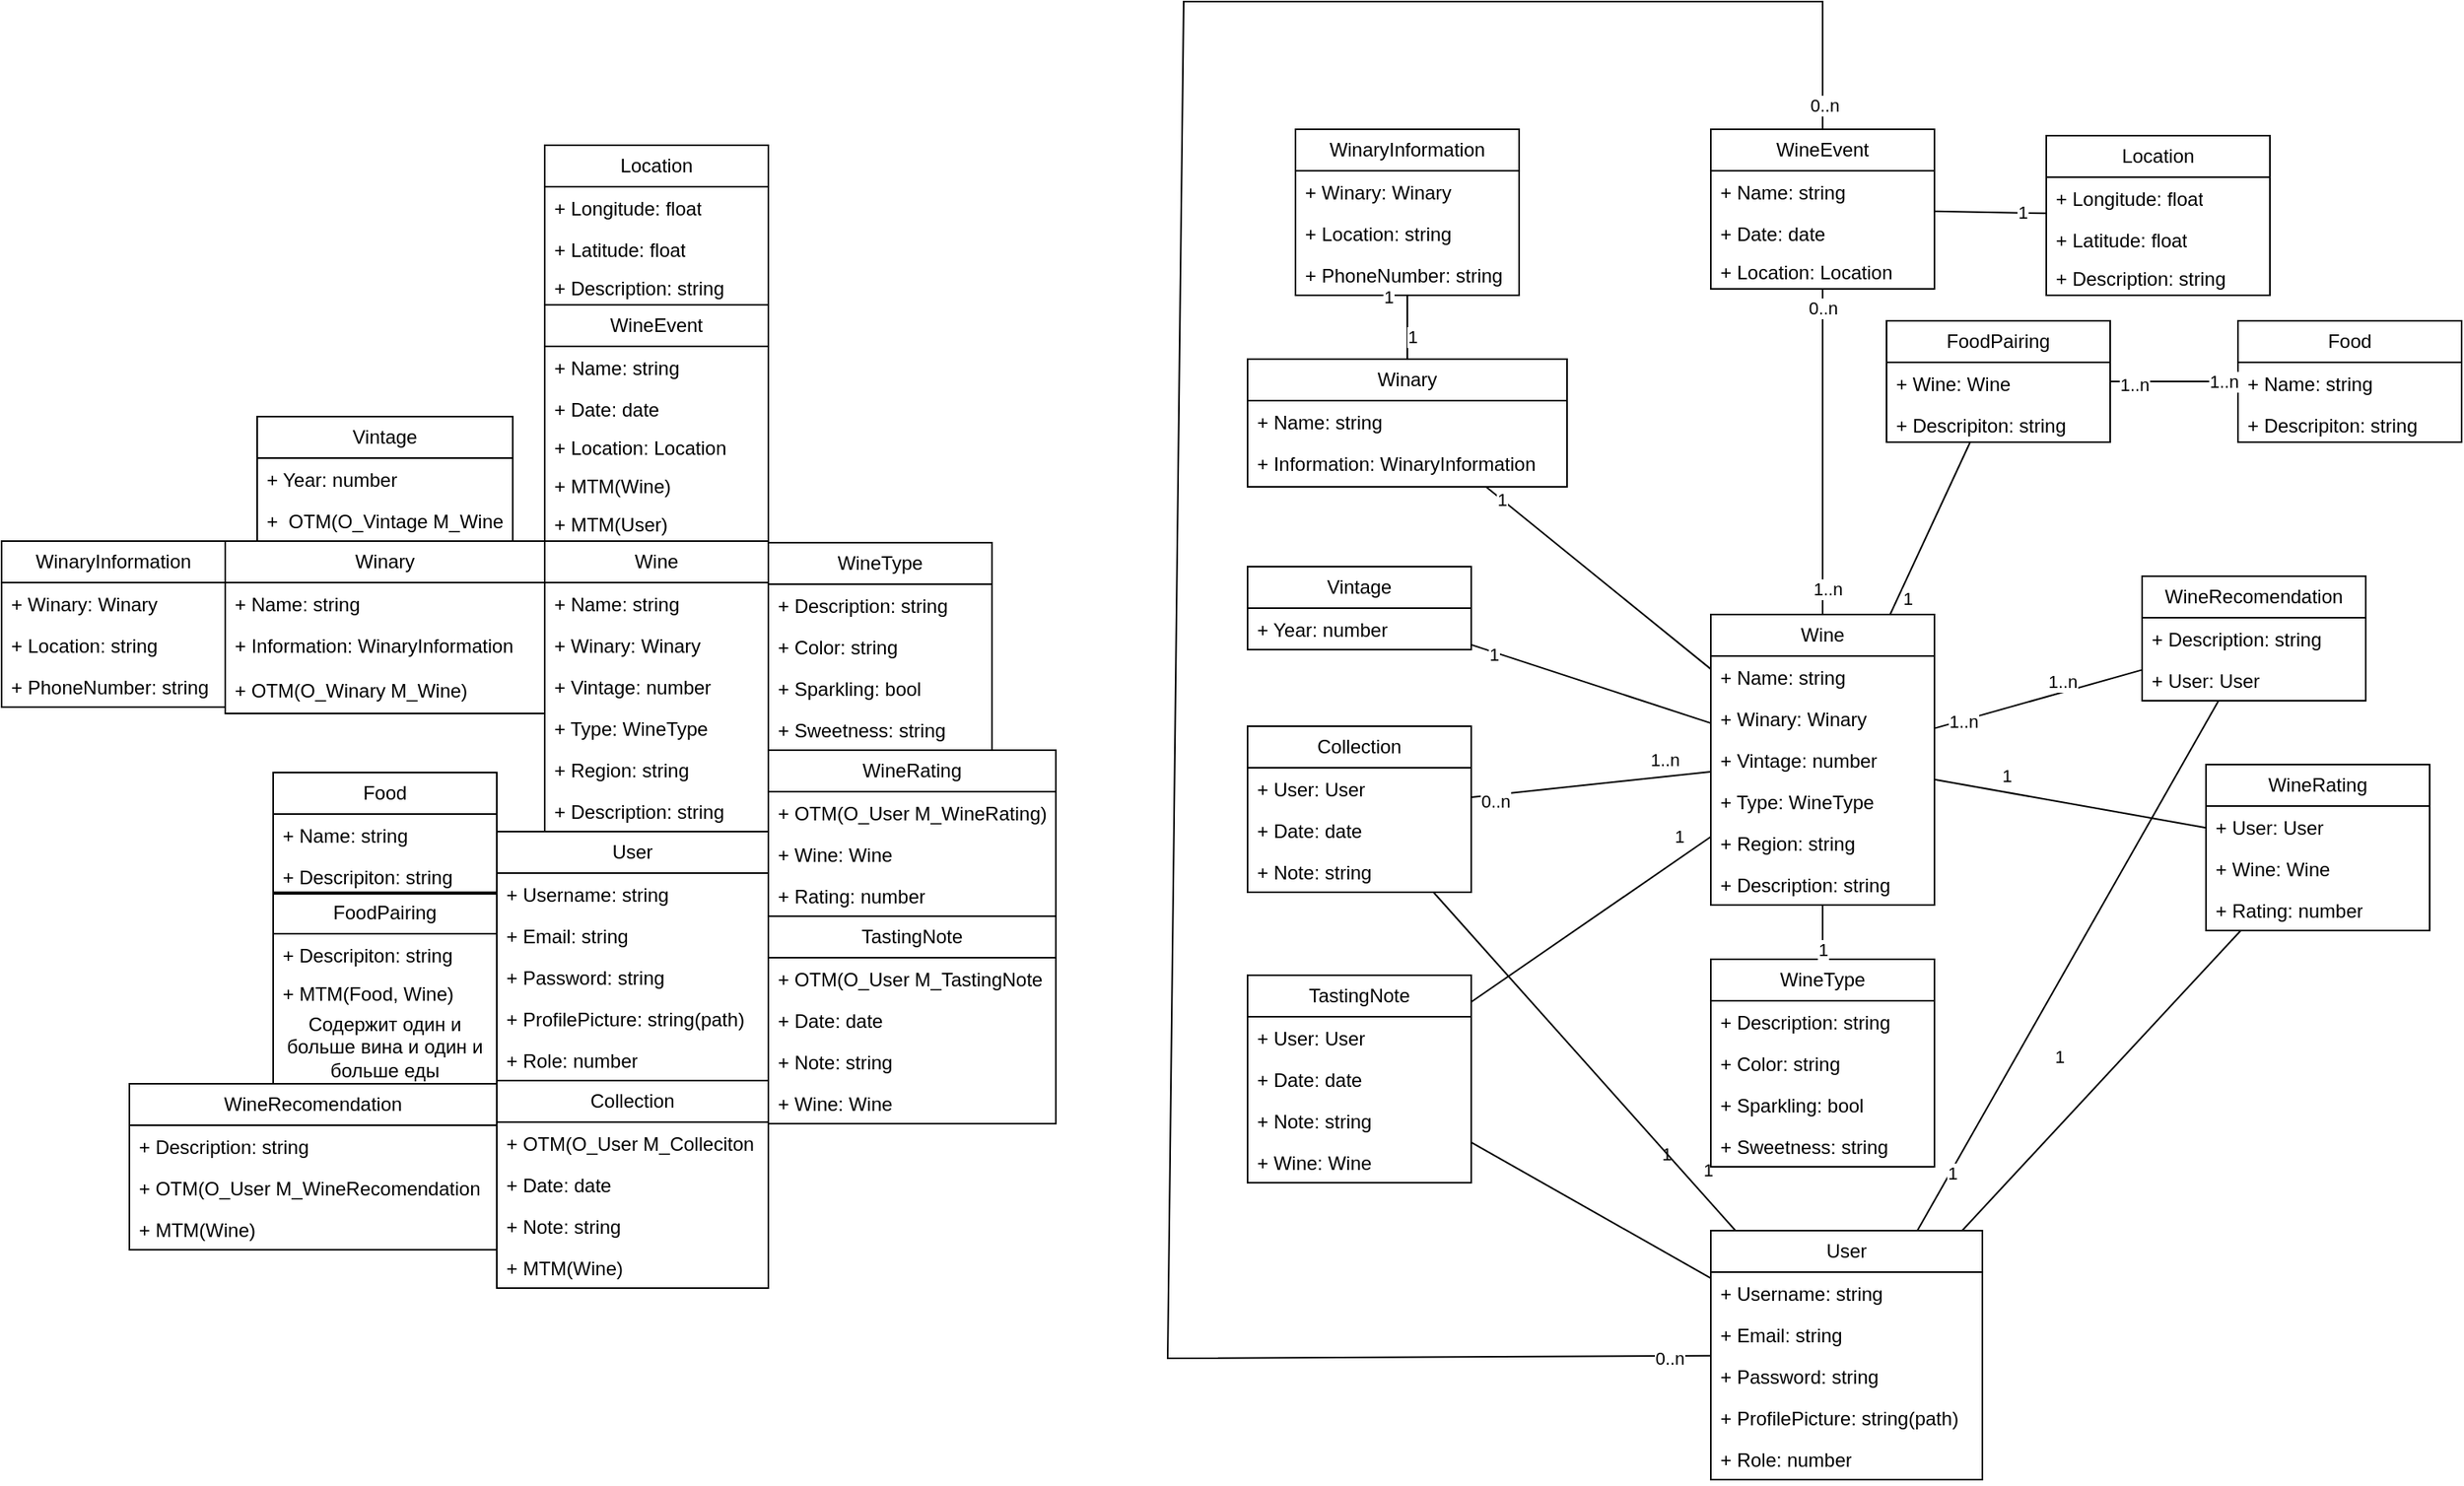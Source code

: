 <mxfile version="21.1.2" type="device">
  <diagram id="C5RBs43oDa-KdzZeNtuy" name="Page-1">
    <mxGraphModel dx="2181" dy="1768" grid="1" gridSize="10" guides="1" tooltips="1" connect="1" arrows="1" fold="1" page="1" pageScale="1" pageWidth="827" pageHeight="1169" math="0" shadow="0">
      <root>
        <mxCell id="WIyWlLk6GJQsqaUBKTNV-0" />
        <mxCell id="WIyWlLk6GJQsqaUBKTNV-1" parent="WIyWlLk6GJQsqaUBKTNV-0" />
        <mxCell id="B_q52mHvTueQofhT9EY5-7" value="Wine" style="swimlane;fontStyle=0;childLayout=stackLayout;horizontal=1;startSize=26;fillColor=none;horizontalStack=0;resizeParent=1;resizeParentMax=0;resizeLast=0;collapsible=1;marginBottom=0;whiteSpace=wrap;html=1;" parent="WIyWlLk6GJQsqaUBKTNV-1" vertex="1">
          <mxGeometry x="-440" y="258" width="140" height="182" as="geometry" />
        </mxCell>
        <mxCell id="B_q52mHvTueQofhT9EY5-8" value="+ Name: string" style="text;strokeColor=none;fillColor=none;align=left;verticalAlign=top;spacingLeft=4;spacingRight=4;overflow=hidden;rotatable=0;points=[[0,0.5],[1,0.5]];portConstraint=eastwest;whiteSpace=wrap;html=1;" parent="B_q52mHvTueQofhT9EY5-7" vertex="1">
          <mxGeometry y="26" width="140" height="26" as="geometry" />
        </mxCell>
        <mxCell id="B_q52mHvTueQofhT9EY5-9" value="+ Winary: Winary" style="text;strokeColor=none;fillColor=none;align=left;verticalAlign=top;spacingLeft=4;spacingRight=4;overflow=hidden;rotatable=0;points=[[0,0.5],[1,0.5]];portConstraint=eastwest;whiteSpace=wrap;html=1;" parent="B_q52mHvTueQofhT9EY5-7" vertex="1">
          <mxGeometry y="52" width="140" height="26" as="geometry" />
        </mxCell>
        <mxCell id="B_q52mHvTueQofhT9EY5-10" value="+ Vintage: number" style="text;strokeColor=none;fillColor=none;align=left;verticalAlign=top;spacingLeft=4;spacingRight=4;overflow=hidden;rotatable=0;points=[[0,0.5],[1,0.5]];portConstraint=eastwest;whiteSpace=wrap;html=1;" parent="B_q52mHvTueQofhT9EY5-7" vertex="1">
          <mxGeometry y="78" width="140" height="26" as="geometry" />
        </mxCell>
        <mxCell id="B_q52mHvTueQofhT9EY5-11" value="+ Type: WineType" style="text;strokeColor=none;fillColor=none;align=left;verticalAlign=top;spacingLeft=4;spacingRight=4;overflow=hidden;rotatable=0;points=[[0,0.5],[1,0.5]];portConstraint=eastwest;whiteSpace=wrap;html=1;" parent="B_q52mHvTueQofhT9EY5-7" vertex="1">
          <mxGeometry y="104" width="140" height="26" as="geometry" />
        </mxCell>
        <mxCell id="B_q52mHvTueQofhT9EY5-12" value="+ Region: string" style="text;strokeColor=none;fillColor=none;align=left;verticalAlign=top;spacingLeft=4;spacingRight=4;overflow=hidden;rotatable=0;points=[[0,0.5],[1,0.5]];portConstraint=eastwest;whiteSpace=wrap;html=1;" parent="B_q52mHvTueQofhT9EY5-7" vertex="1">
          <mxGeometry y="130" width="140" height="26" as="geometry" />
        </mxCell>
        <mxCell id="B_q52mHvTueQofhT9EY5-13" value="+ Description: string" style="text;strokeColor=none;fillColor=none;align=left;verticalAlign=top;spacingLeft=4;spacingRight=4;overflow=hidden;rotatable=0;points=[[0,0.5],[1,0.5]];portConstraint=eastwest;whiteSpace=wrap;html=1;" parent="B_q52mHvTueQofhT9EY5-7" vertex="1">
          <mxGeometry y="156" width="140" height="26" as="geometry" />
        </mxCell>
        <mxCell id="B_q52mHvTueQofhT9EY5-14" value="Winary" style="swimlane;fontStyle=0;childLayout=stackLayout;horizontal=1;startSize=26;fillColor=none;horizontalStack=0;resizeParent=1;resizeParentMax=0;resizeLast=0;collapsible=1;marginBottom=0;whiteSpace=wrap;html=1;" parent="WIyWlLk6GJQsqaUBKTNV-1" vertex="1">
          <mxGeometry x="-640" y="258" width="200" height="108" as="geometry" />
        </mxCell>
        <mxCell id="B_q52mHvTueQofhT9EY5-15" value="+ Name: string" style="text;strokeColor=none;fillColor=none;align=left;verticalAlign=top;spacingLeft=4;spacingRight=4;overflow=hidden;rotatable=0;points=[[0,0.5],[1,0.5]];portConstraint=eastwest;whiteSpace=wrap;html=1;" parent="B_q52mHvTueQofhT9EY5-14" vertex="1">
          <mxGeometry y="26" width="200" height="26" as="geometry" />
        </mxCell>
        <mxCell id="B_q52mHvTueQofhT9EY5-16" value="+ Information:&amp;nbsp;WinaryInformation" style="text;strokeColor=none;fillColor=none;align=left;verticalAlign=top;spacingLeft=4;spacingRight=4;overflow=hidden;rotatable=0;points=[[0,0.5],[1,0.5]];portConstraint=eastwest;whiteSpace=wrap;html=1;" parent="B_q52mHvTueQofhT9EY5-14" vertex="1">
          <mxGeometry y="52" width="200" height="28" as="geometry" />
        </mxCell>
        <mxCell id="B_q52mHvTueQofhT9EY5-89" value="+ OTM(O_Winary M_Wine)" style="text;strokeColor=none;fillColor=none;align=left;verticalAlign=top;spacingLeft=4;spacingRight=4;overflow=hidden;rotatable=0;points=[[0,0.5],[1,0.5]];portConstraint=eastwest;whiteSpace=wrap;html=1;" parent="B_q52mHvTueQofhT9EY5-14" vertex="1">
          <mxGeometry y="80" width="200" height="28" as="geometry" />
        </mxCell>
        <mxCell id="B_q52mHvTueQofhT9EY5-17" value="WinaryInformation" style="swimlane;fontStyle=0;childLayout=stackLayout;horizontal=1;startSize=26;fillColor=none;horizontalStack=0;resizeParent=1;resizeParentMax=0;resizeLast=0;collapsible=1;marginBottom=0;whiteSpace=wrap;html=1;" parent="WIyWlLk6GJQsqaUBKTNV-1" vertex="1">
          <mxGeometry x="-780" y="258" width="140" height="104" as="geometry" />
        </mxCell>
        <mxCell id="B_q52mHvTueQofhT9EY5-18" value="+ Winary: Winary" style="text;strokeColor=none;fillColor=none;align=left;verticalAlign=top;spacingLeft=4;spacingRight=4;overflow=hidden;rotatable=0;points=[[0,0.5],[1,0.5]];portConstraint=eastwest;whiteSpace=wrap;html=1;" parent="B_q52mHvTueQofhT9EY5-17" vertex="1">
          <mxGeometry y="26" width="140" height="26" as="geometry" />
        </mxCell>
        <mxCell id="B_q52mHvTueQofhT9EY5-19" value="+ Location: string" style="text;strokeColor=none;fillColor=none;align=left;verticalAlign=top;spacingLeft=4;spacingRight=4;overflow=hidden;rotatable=0;points=[[0,0.5],[1,0.5]];portConstraint=eastwest;whiteSpace=wrap;html=1;" parent="B_q52mHvTueQofhT9EY5-17" vertex="1">
          <mxGeometry y="52" width="140" height="26" as="geometry" />
        </mxCell>
        <mxCell id="B_q52mHvTueQofhT9EY5-20" value="+ PhoneNumber: string" style="text;strokeColor=none;fillColor=none;align=left;verticalAlign=top;spacingLeft=4;spacingRight=4;overflow=hidden;rotatable=0;points=[[0,0.5],[1,0.5]];portConstraint=eastwest;whiteSpace=wrap;html=1;" parent="B_q52mHvTueQofhT9EY5-17" vertex="1">
          <mxGeometry y="78" width="140" height="26" as="geometry" />
        </mxCell>
        <mxCell id="B_q52mHvTueQofhT9EY5-26" value="&lt;p style=&quot;border-color: var(--border-color); text-align: left;&quot; class=&quot;MsoNormal&quot;&gt;User&lt;/p&gt;" style="swimlane;fontStyle=0;childLayout=stackLayout;horizontal=1;startSize=26;fillColor=none;horizontalStack=0;resizeParent=1;resizeParentMax=0;resizeLast=0;collapsible=1;marginBottom=0;whiteSpace=wrap;html=1;" parent="WIyWlLk6GJQsqaUBKTNV-1" vertex="1">
          <mxGeometry x="-470" y="440" width="170" height="156" as="geometry" />
        </mxCell>
        <mxCell id="B_q52mHvTueQofhT9EY5-27" value="+ Username: string" style="text;strokeColor=none;fillColor=none;align=left;verticalAlign=top;spacingLeft=4;spacingRight=4;overflow=hidden;rotatable=0;points=[[0,0.5],[1,0.5]];portConstraint=eastwest;whiteSpace=wrap;html=1;" parent="B_q52mHvTueQofhT9EY5-26" vertex="1">
          <mxGeometry y="26" width="170" height="26" as="geometry" />
        </mxCell>
        <mxCell id="B_q52mHvTueQofhT9EY5-28" value="+ Email: string" style="text;strokeColor=none;fillColor=none;align=left;verticalAlign=top;spacingLeft=4;spacingRight=4;overflow=hidden;rotatable=0;points=[[0,0.5],[1,0.5]];portConstraint=eastwest;whiteSpace=wrap;html=1;" parent="B_q52mHvTueQofhT9EY5-26" vertex="1">
          <mxGeometry y="52" width="170" height="26" as="geometry" />
        </mxCell>
        <mxCell id="B_q52mHvTueQofhT9EY5-29" value="+ Password: string" style="text;strokeColor=none;fillColor=none;align=left;verticalAlign=top;spacingLeft=4;spacingRight=4;overflow=hidden;rotatable=0;points=[[0,0.5],[1,0.5]];portConstraint=eastwest;whiteSpace=wrap;html=1;" parent="B_q52mHvTueQofhT9EY5-26" vertex="1">
          <mxGeometry y="78" width="170" height="26" as="geometry" />
        </mxCell>
        <mxCell id="B_q52mHvTueQofhT9EY5-30" value="+ ProfilePicture: string(path)" style="text;strokeColor=none;fillColor=none;align=left;verticalAlign=top;spacingLeft=4;spacingRight=4;overflow=hidden;rotatable=0;points=[[0,0.5],[1,0.5]];portConstraint=eastwest;whiteSpace=wrap;html=1;" parent="B_q52mHvTueQofhT9EY5-26" vertex="1">
          <mxGeometry y="104" width="170" height="26" as="geometry" />
        </mxCell>
        <mxCell id="Gs4z_7ikThmlQ61vHjn9-1" value="+ Role: number" style="text;strokeColor=none;fillColor=none;align=left;verticalAlign=top;spacingLeft=4;spacingRight=4;overflow=hidden;rotatable=0;points=[[0,0.5],[1,0.5]];portConstraint=eastwest;whiteSpace=wrap;html=1;" vertex="1" parent="B_q52mHvTueQofhT9EY5-26">
          <mxGeometry y="130" width="170" height="26" as="geometry" />
        </mxCell>
        <mxCell id="B_q52mHvTueQofhT9EY5-31" value="WineRating" style="swimlane;fontStyle=0;childLayout=stackLayout;horizontal=1;startSize=26;fillColor=none;horizontalStack=0;resizeParent=1;resizeParentMax=0;resizeLast=0;collapsible=1;marginBottom=0;whiteSpace=wrap;html=1;" parent="WIyWlLk6GJQsqaUBKTNV-1" vertex="1">
          <mxGeometry x="-300" y="389" width="180" height="104" as="geometry" />
        </mxCell>
        <mxCell id="B_q52mHvTueQofhT9EY5-32" value="+ OTM(O_User M_WineRating)" style="text;strokeColor=none;fillColor=none;align=left;verticalAlign=top;spacingLeft=4;spacingRight=4;overflow=hidden;rotatable=0;points=[[0,0.5],[1,0.5]];portConstraint=eastwest;whiteSpace=wrap;html=1;" parent="B_q52mHvTueQofhT9EY5-31" vertex="1">
          <mxGeometry y="26" width="180" height="26" as="geometry" />
        </mxCell>
        <mxCell id="B_q52mHvTueQofhT9EY5-33" value="+ Wine: Wine" style="text;strokeColor=none;fillColor=none;align=left;verticalAlign=top;spacingLeft=4;spacingRight=4;overflow=hidden;rotatable=0;points=[[0,0.5],[1,0.5]];portConstraint=eastwest;whiteSpace=wrap;html=1;" parent="B_q52mHvTueQofhT9EY5-31" vertex="1">
          <mxGeometry y="52" width="180" height="26" as="geometry" />
        </mxCell>
        <mxCell id="B_q52mHvTueQofhT9EY5-34" value="+ Rating: number" style="text;strokeColor=none;fillColor=none;align=left;verticalAlign=top;spacingLeft=4;spacingRight=4;overflow=hidden;rotatable=0;points=[[0,0.5],[1,0.5]];portConstraint=eastwest;whiteSpace=wrap;html=1;" parent="B_q52mHvTueQofhT9EY5-31" vertex="1">
          <mxGeometry y="78" width="180" height="26" as="geometry" />
        </mxCell>
        <mxCell id="B_q52mHvTueQofhT9EY5-35" value="TastingNote" style="swimlane;fontStyle=0;childLayout=stackLayout;horizontal=1;startSize=26;fillColor=none;horizontalStack=0;resizeParent=1;resizeParentMax=0;resizeLast=0;collapsible=1;marginBottom=0;whiteSpace=wrap;html=1;" parent="WIyWlLk6GJQsqaUBKTNV-1" vertex="1">
          <mxGeometry x="-300" y="493" width="180" height="130" as="geometry" />
        </mxCell>
        <mxCell id="B_q52mHvTueQofhT9EY5-36" value="+ OTM(O_User M_TastingNote" style="text;strokeColor=none;fillColor=none;align=left;verticalAlign=top;spacingLeft=4;spacingRight=4;overflow=hidden;rotatable=0;points=[[0,0.5],[1,0.5]];portConstraint=eastwest;whiteSpace=wrap;html=1;" parent="B_q52mHvTueQofhT9EY5-35" vertex="1">
          <mxGeometry y="26" width="180" height="26" as="geometry" />
        </mxCell>
        <mxCell id="B_q52mHvTueQofhT9EY5-37" value="+ Date: date" style="text;strokeColor=none;fillColor=none;align=left;verticalAlign=top;spacingLeft=4;spacingRight=4;overflow=hidden;rotatable=0;points=[[0,0.5],[1,0.5]];portConstraint=eastwest;whiteSpace=wrap;html=1;" parent="B_q52mHvTueQofhT9EY5-35" vertex="1">
          <mxGeometry y="52" width="180" height="26" as="geometry" />
        </mxCell>
        <mxCell id="B_q52mHvTueQofhT9EY5-38" value="+ Note: string" style="text;strokeColor=none;fillColor=none;align=left;verticalAlign=top;spacingLeft=4;spacingRight=4;overflow=hidden;rotatable=0;points=[[0,0.5],[1,0.5]];portConstraint=eastwest;whiteSpace=wrap;html=1;" parent="B_q52mHvTueQofhT9EY5-35" vertex="1">
          <mxGeometry y="78" width="180" height="26" as="geometry" />
        </mxCell>
        <mxCell id="B_q52mHvTueQofhT9EY5-39" value="+ Wine: Wine" style="text;strokeColor=none;fillColor=none;align=left;verticalAlign=top;spacingLeft=4;spacingRight=4;overflow=hidden;rotatable=0;points=[[0,0.5],[1,0.5]];portConstraint=eastwest;whiteSpace=wrap;html=1;" parent="B_q52mHvTueQofhT9EY5-35" vertex="1">
          <mxGeometry y="104" width="180" height="26" as="geometry" />
        </mxCell>
        <mxCell id="B_q52mHvTueQofhT9EY5-48" value="Collection" style="swimlane;fontStyle=0;childLayout=stackLayout;horizontal=1;startSize=26;fillColor=none;horizontalStack=0;resizeParent=1;resizeParentMax=0;resizeLast=0;collapsible=1;marginBottom=0;whiteSpace=wrap;html=1;" parent="WIyWlLk6GJQsqaUBKTNV-1" vertex="1">
          <mxGeometry x="-470" y="596" width="170" height="130" as="geometry" />
        </mxCell>
        <mxCell id="B_q52mHvTueQofhT9EY5-49" value="+ OTM(O_User M_Colleciton" style="text;strokeColor=none;fillColor=none;align=left;verticalAlign=top;spacingLeft=4;spacingRight=4;overflow=hidden;rotatable=0;points=[[0,0.5],[1,0.5]];portConstraint=eastwest;whiteSpace=wrap;html=1;" parent="B_q52mHvTueQofhT9EY5-48" vertex="1">
          <mxGeometry y="26" width="170" height="26" as="geometry" />
        </mxCell>
        <mxCell id="B_q52mHvTueQofhT9EY5-50" value="+ Date: date" style="text;strokeColor=none;fillColor=none;align=left;verticalAlign=top;spacingLeft=4;spacingRight=4;overflow=hidden;rotatable=0;points=[[0,0.5],[1,0.5]];portConstraint=eastwest;whiteSpace=wrap;html=1;" parent="B_q52mHvTueQofhT9EY5-48" vertex="1">
          <mxGeometry y="52" width="170" height="26" as="geometry" />
        </mxCell>
        <mxCell id="B_q52mHvTueQofhT9EY5-51" value="+ Note: string" style="text;strokeColor=none;fillColor=none;align=left;verticalAlign=top;spacingLeft=4;spacingRight=4;overflow=hidden;rotatable=0;points=[[0,0.5],[1,0.5]];portConstraint=eastwest;whiteSpace=wrap;html=1;" parent="B_q52mHvTueQofhT9EY5-48" vertex="1">
          <mxGeometry y="78" width="170" height="26" as="geometry" />
        </mxCell>
        <mxCell id="B_q52mHvTueQofhT9EY5-52" value="+ MTM(Wine)" style="text;strokeColor=none;fillColor=none;align=left;verticalAlign=top;spacingLeft=4;spacingRight=4;overflow=hidden;rotatable=0;points=[[0,0.5],[1,0.5]];portConstraint=eastwest;whiteSpace=wrap;html=1;" parent="B_q52mHvTueQofhT9EY5-48" vertex="1">
          <mxGeometry y="104" width="170" height="26" as="geometry" />
        </mxCell>
        <mxCell id="B_q52mHvTueQofhT9EY5-58" value="Vintage" style="swimlane;fontStyle=0;childLayout=stackLayout;horizontal=1;startSize=26;fillColor=none;horizontalStack=0;resizeParent=1;resizeParentMax=0;resizeLast=0;collapsible=1;marginBottom=0;whiteSpace=wrap;html=1;" parent="WIyWlLk6GJQsqaUBKTNV-1" vertex="1">
          <mxGeometry x="-620" y="180" width="160" height="78" as="geometry" />
        </mxCell>
        <mxCell id="B_q52mHvTueQofhT9EY5-59" value="+ Year: number" style="text;strokeColor=none;fillColor=none;align=left;verticalAlign=top;spacingLeft=4;spacingRight=4;overflow=hidden;rotatable=0;points=[[0,0.5],[1,0.5]];portConstraint=eastwest;whiteSpace=wrap;html=1;" parent="B_q52mHvTueQofhT9EY5-58" vertex="1">
          <mxGeometry y="26" width="160" height="26" as="geometry" />
        </mxCell>
        <mxCell id="B_q52mHvTueQofhT9EY5-96" value="+&amp;nbsp; OTM(O_Vintage M_Wine" style="text;strokeColor=none;fillColor=none;align=left;verticalAlign=top;spacingLeft=4;spacingRight=4;overflow=hidden;rotatable=0;points=[[0,0.5],[1,0.5]];portConstraint=eastwest;whiteSpace=wrap;html=1;" parent="B_q52mHvTueQofhT9EY5-58" vertex="1">
          <mxGeometry y="52" width="160" height="26" as="geometry" />
        </mxCell>
        <mxCell id="B_q52mHvTueQofhT9EY5-62" value="FoodPairing" style="swimlane;fontStyle=0;childLayout=stackLayout;horizontal=1;startSize=26;fillColor=none;horizontalStack=0;resizeParent=1;resizeParentMax=0;resizeLast=0;collapsible=1;marginBottom=0;whiteSpace=wrap;html=1;" parent="WIyWlLk6GJQsqaUBKTNV-1" vertex="1">
          <mxGeometry x="-610" y="478" width="140" height="120" as="geometry" />
        </mxCell>
        <mxCell id="B_q52mHvTueQofhT9EY5-64" value="+ Descripiton: string" style="text;strokeColor=none;fillColor=none;align=left;verticalAlign=top;spacingLeft=4;spacingRight=4;overflow=hidden;rotatable=0;points=[[0,0.5],[1,0.5]];portConstraint=eastwest;whiteSpace=wrap;html=1;" parent="B_q52mHvTueQofhT9EY5-62" vertex="1">
          <mxGeometry y="26" width="140" height="24" as="geometry" />
        </mxCell>
        <mxCell id="B_q52mHvTueQofhT9EY5-93" value="+ MTM(Food, Wine)" style="text;strokeColor=none;fillColor=none;align=left;verticalAlign=top;spacingLeft=4;spacingRight=4;overflow=hidden;rotatable=0;points=[[0,0.5],[1,0.5]];portConstraint=eastwest;whiteSpace=wrap;html=1;" parent="B_q52mHvTueQofhT9EY5-62" vertex="1">
          <mxGeometry y="50" width="140" height="24" as="geometry" />
        </mxCell>
        <mxCell id="B_q52mHvTueQofhT9EY5-95" value="Содержит один и больше вина и один и больше еды" style="text;html=1;strokeColor=none;fillColor=none;align=center;verticalAlign=middle;whiteSpace=wrap;rounded=0;" parent="B_q52mHvTueQofhT9EY5-62" vertex="1">
          <mxGeometry y="74" width="140" height="46" as="geometry" />
        </mxCell>
        <mxCell id="B_q52mHvTueQofhT9EY5-65" value="Food" style="swimlane;fontStyle=0;childLayout=stackLayout;horizontal=1;startSize=26;fillColor=none;horizontalStack=0;resizeParent=1;resizeParentMax=0;resizeLast=0;collapsible=1;marginBottom=0;whiteSpace=wrap;html=1;" parent="WIyWlLk6GJQsqaUBKTNV-1" vertex="1">
          <mxGeometry x="-610" y="403" width="140" height="76" as="geometry" />
        </mxCell>
        <mxCell id="B_q52mHvTueQofhT9EY5-66" value="+ Name: string" style="text;strokeColor=none;fillColor=none;align=left;verticalAlign=top;spacingLeft=4;spacingRight=4;overflow=hidden;rotatable=0;points=[[0,0.5],[1,0.5]];portConstraint=eastwest;whiteSpace=wrap;html=1;" parent="B_q52mHvTueQofhT9EY5-65" vertex="1">
          <mxGeometry y="26" width="140" height="26" as="geometry" />
        </mxCell>
        <mxCell id="B_q52mHvTueQofhT9EY5-67" value="+ Descripiton: string" style="text;strokeColor=none;fillColor=none;align=left;verticalAlign=top;spacingLeft=4;spacingRight=4;overflow=hidden;rotatable=0;points=[[0,0.5],[1,0.5]];portConstraint=eastwest;whiteSpace=wrap;html=1;" parent="B_q52mHvTueQofhT9EY5-65" vertex="1">
          <mxGeometry y="52" width="140" height="24" as="geometry" />
        </mxCell>
        <mxCell id="B_q52mHvTueQofhT9EY5-70" value="WineEvent" style="swimlane;fontStyle=0;childLayout=stackLayout;horizontal=1;startSize=26;fillColor=none;horizontalStack=0;resizeParent=1;resizeParentMax=0;resizeLast=0;collapsible=1;marginBottom=0;whiteSpace=wrap;html=1;" parent="WIyWlLk6GJQsqaUBKTNV-1" vertex="1">
          <mxGeometry x="-440" y="110" width="140" height="148" as="geometry" />
        </mxCell>
        <mxCell id="B_q52mHvTueQofhT9EY5-71" value="+ Name: string" style="text;strokeColor=none;fillColor=none;align=left;verticalAlign=top;spacingLeft=4;spacingRight=4;overflow=hidden;rotatable=0;points=[[0,0.5],[1,0.5]];portConstraint=eastwest;whiteSpace=wrap;html=1;" parent="B_q52mHvTueQofhT9EY5-70" vertex="1">
          <mxGeometry y="26" width="140" height="26" as="geometry" />
        </mxCell>
        <mxCell id="B_q52mHvTueQofhT9EY5-72" value="+ Date: date" style="text;strokeColor=none;fillColor=none;align=left;verticalAlign=top;spacingLeft=4;spacingRight=4;overflow=hidden;rotatable=0;points=[[0,0.5],[1,0.5]];portConstraint=eastwest;whiteSpace=wrap;html=1;" parent="B_q52mHvTueQofhT9EY5-70" vertex="1">
          <mxGeometry y="52" width="140" height="24" as="geometry" />
        </mxCell>
        <mxCell id="B_q52mHvTueQofhT9EY5-73" value="+ Location: Location" style="text;strokeColor=none;fillColor=none;align=left;verticalAlign=top;spacingLeft=4;spacingRight=4;overflow=hidden;rotatable=0;points=[[0,0.5],[1,0.5]];portConstraint=eastwest;whiteSpace=wrap;html=1;" parent="B_q52mHvTueQofhT9EY5-70" vertex="1">
          <mxGeometry y="76" width="140" height="24" as="geometry" />
        </mxCell>
        <mxCell id="B_q52mHvTueQofhT9EY5-90" value="+ MTM(Wine)" style="text;strokeColor=none;fillColor=none;align=left;verticalAlign=top;spacingLeft=4;spacingRight=4;overflow=hidden;rotatable=0;points=[[0,0.5],[1,0.5]];portConstraint=eastwest;whiteSpace=wrap;html=1;" parent="B_q52mHvTueQofhT9EY5-70" vertex="1">
          <mxGeometry y="100" width="140" height="24" as="geometry" />
        </mxCell>
        <mxCell id="B_q52mHvTueQofhT9EY5-91" value="+ MTM(User)" style="text;strokeColor=none;fillColor=none;align=left;verticalAlign=top;spacingLeft=4;spacingRight=4;overflow=hidden;rotatable=0;points=[[0,0.5],[1,0.5]];portConstraint=eastwest;whiteSpace=wrap;html=1;" parent="B_q52mHvTueQofhT9EY5-70" vertex="1">
          <mxGeometry y="124" width="140" height="24" as="geometry" />
        </mxCell>
        <mxCell id="B_q52mHvTueQofhT9EY5-74" value="Location" style="swimlane;fontStyle=0;childLayout=stackLayout;horizontal=1;startSize=26;fillColor=none;horizontalStack=0;resizeParent=1;resizeParentMax=0;resizeLast=0;collapsible=1;marginBottom=0;whiteSpace=wrap;html=1;" parent="WIyWlLk6GJQsqaUBKTNV-1" vertex="1">
          <mxGeometry x="-440" y="10" width="140" height="100" as="geometry" />
        </mxCell>
        <mxCell id="B_q52mHvTueQofhT9EY5-75" value="+ Longitude: float" style="text;strokeColor=none;fillColor=none;align=left;verticalAlign=top;spacingLeft=4;spacingRight=4;overflow=hidden;rotatable=0;points=[[0,0.5],[1,0.5]];portConstraint=eastwest;whiteSpace=wrap;html=1;" parent="B_q52mHvTueQofhT9EY5-74" vertex="1">
          <mxGeometry y="26" width="140" height="26" as="geometry" />
        </mxCell>
        <mxCell id="B_q52mHvTueQofhT9EY5-76" value="+ Latitude: float" style="text;strokeColor=none;fillColor=none;align=left;verticalAlign=top;spacingLeft=4;spacingRight=4;overflow=hidden;rotatable=0;points=[[0,0.5],[1,0.5]];portConstraint=eastwest;whiteSpace=wrap;html=1;" parent="B_q52mHvTueQofhT9EY5-74" vertex="1">
          <mxGeometry y="52" width="140" height="24" as="geometry" />
        </mxCell>
        <mxCell id="B_q52mHvTueQofhT9EY5-77" value="+ Description: string" style="text;strokeColor=none;fillColor=none;align=left;verticalAlign=top;spacingLeft=4;spacingRight=4;overflow=hidden;rotatable=0;points=[[0,0.5],[1,0.5]];portConstraint=eastwest;whiteSpace=wrap;html=1;" parent="B_q52mHvTueQofhT9EY5-74" vertex="1">
          <mxGeometry y="76" width="140" height="24" as="geometry" />
        </mxCell>
        <mxCell id="B_q52mHvTueQofhT9EY5-81" value="WineRecomendation" style="swimlane;fontStyle=0;childLayout=stackLayout;horizontal=1;startSize=26;fillColor=none;horizontalStack=0;resizeParent=1;resizeParentMax=0;resizeLast=0;collapsible=1;marginBottom=0;whiteSpace=wrap;html=1;" parent="WIyWlLk6GJQsqaUBKTNV-1" vertex="1">
          <mxGeometry x="-700" y="598" width="230" height="104" as="geometry" />
        </mxCell>
        <mxCell id="B_q52mHvTueQofhT9EY5-82" value="+ Description: string" style="text;strokeColor=none;fillColor=none;align=left;verticalAlign=top;spacingLeft=4;spacingRight=4;overflow=hidden;rotatable=0;points=[[0,0.5],[1,0.5]];portConstraint=eastwest;whiteSpace=wrap;html=1;" parent="B_q52mHvTueQofhT9EY5-81" vertex="1">
          <mxGeometry y="26" width="230" height="26" as="geometry" />
        </mxCell>
        <mxCell id="B_q52mHvTueQofhT9EY5-97" value="+ OTM(O_User M_WineRecomendation" style="text;strokeColor=none;fillColor=none;align=left;verticalAlign=top;spacingLeft=4;spacingRight=4;overflow=hidden;rotatable=0;points=[[0,0.5],[1,0.5]];portConstraint=eastwest;whiteSpace=wrap;html=1;" parent="B_q52mHvTueQofhT9EY5-81" vertex="1">
          <mxGeometry y="52" width="230" height="26" as="geometry" />
        </mxCell>
        <mxCell id="B_q52mHvTueQofhT9EY5-98" value="+ MTM(Wine)" style="text;strokeColor=none;fillColor=none;align=left;verticalAlign=top;spacingLeft=4;spacingRight=4;overflow=hidden;rotatable=0;points=[[0,0.5],[1,0.5]];portConstraint=eastwest;whiteSpace=wrap;html=1;" parent="B_q52mHvTueQofhT9EY5-81" vertex="1">
          <mxGeometry y="78" width="230" height="26" as="geometry" />
        </mxCell>
        <mxCell id="B_q52mHvTueQofhT9EY5-99" value="Wine" style="swimlane;fontStyle=0;childLayout=stackLayout;horizontal=1;startSize=26;fillColor=none;horizontalStack=0;resizeParent=1;resizeParentMax=0;resizeLast=0;collapsible=1;marginBottom=0;whiteSpace=wrap;html=1;" parent="WIyWlLk6GJQsqaUBKTNV-1" vertex="1">
          <mxGeometry x="290" y="304" width="140" height="182" as="geometry" />
        </mxCell>
        <mxCell id="B_q52mHvTueQofhT9EY5-100" value="+ Name: string" style="text;strokeColor=none;fillColor=none;align=left;verticalAlign=top;spacingLeft=4;spacingRight=4;overflow=hidden;rotatable=0;points=[[0,0.5],[1,0.5]];portConstraint=eastwest;whiteSpace=wrap;html=1;" parent="B_q52mHvTueQofhT9EY5-99" vertex="1">
          <mxGeometry y="26" width="140" height="26" as="geometry" />
        </mxCell>
        <mxCell id="B_q52mHvTueQofhT9EY5-101" value="+ Winary: Winary" style="text;strokeColor=none;fillColor=none;align=left;verticalAlign=top;spacingLeft=4;spacingRight=4;overflow=hidden;rotatable=0;points=[[0,0.5],[1,0.5]];portConstraint=eastwest;whiteSpace=wrap;html=1;" parent="B_q52mHvTueQofhT9EY5-99" vertex="1">
          <mxGeometry y="52" width="140" height="26" as="geometry" />
        </mxCell>
        <mxCell id="B_q52mHvTueQofhT9EY5-102" value="+ Vintage: number" style="text;strokeColor=none;fillColor=none;align=left;verticalAlign=top;spacingLeft=4;spacingRight=4;overflow=hidden;rotatable=0;points=[[0,0.5],[1,0.5]];portConstraint=eastwest;whiteSpace=wrap;html=1;" parent="B_q52mHvTueQofhT9EY5-99" vertex="1">
          <mxGeometry y="78" width="140" height="26" as="geometry" />
        </mxCell>
        <mxCell id="B_q52mHvTueQofhT9EY5-103" value="+ Type: WineType" style="text;strokeColor=none;fillColor=none;align=left;verticalAlign=top;spacingLeft=4;spacingRight=4;overflow=hidden;rotatable=0;points=[[0,0.5],[1,0.5]];portConstraint=eastwest;whiteSpace=wrap;html=1;" parent="B_q52mHvTueQofhT9EY5-99" vertex="1">
          <mxGeometry y="104" width="140" height="26" as="geometry" />
        </mxCell>
        <mxCell id="B_q52mHvTueQofhT9EY5-104" value="+ Region: string" style="text;strokeColor=none;fillColor=none;align=left;verticalAlign=top;spacingLeft=4;spacingRight=4;overflow=hidden;rotatable=0;points=[[0,0.5],[1,0.5]];portConstraint=eastwest;whiteSpace=wrap;html=1;" parent="B_q52mHvTueQofhT9EY5-99" vertex="1">
          <mxGeometry y="130" width="140" height="26" as="geometry" />
        </mxCell>
        <mxCell id="B_q52mHvTueQofhT9EY5-105" value="+ Description: string" style="text;strokeColor=none;fillColor=none;align=left;verticalAlign=top;spacingLeft=4;spacingRight=4;overflow=hidden;rotatable=0;points=[[0,0.5],[1,0.5]];portConstraint=eastwest;whiteSpace=wrap;html=1;" parent="B_q52mHvTueQofhT9EY5-99" vertex="1">
          <mxGeometry y="156" width="140" height="26" as="geometry" />
        </mxCell>
        <mxCell id="B_q52mHvTueQofhT9EY5-106" value="Winary" style="swimlane;fontStyle=0;childLayout=stackLayout;horizontal=1;startSize=26;fillColor=none;horizontalStack=0;resizeParent=1;resizeParentMax=0;resizeLast=0;collapsible=1;marginBottom=0;whiteSpace=wrap;html=1;" parent="WIyWlLk6GJQsqaUBKTNV-1" vertex="1">
          <mxGeometry y="144" width="200" height="80" as="geometry" />
        </mxCell>
        <mxCell id="B_q52mHvTueQofhT9EY5-107" value="+ Name: string" style="text;strokeColor=none;fillColor=none;align=left;verticalAlign=top;spacingLeft=4;spacingRight=4;overflow=hidden;rotatable=0;points=[[0,0.5],[1,0.5]];portConstraint=eastwest;whiteSpace=wrap;html=1;" parent="B_q52mHvTueQofhT9EY5-106" vertex="1">
          <mxGeometry y="26" width="200" height="26" as="geometry" />
        </mxCell>
        <mxCell id="B_q52mHvTueQofhT9EY5-108" value="+ Information:&amp;nbsp;WinaryInformation" style="text;strokeColor=none;fillColor=none;align=left;verticalAlign=top;spacingLeft=4;spacingRight=4;overflow=hidden;rotatable=0;points=[[0,0.5],[1,0.5]];portConstraint=eastwest;whiteSpace=wrap;html=1;" parent="B_q52mHvTueQofhT9EY5-106" vertex="1">
          <mxGeometry y="52" width="200" height="28" as="geometry" />
        </mxCell>
        <mxCell id="B_q52mHvTueQofhT9EY5-109" value="WinaryInformation" style="swimlane;fontStyle=0;childLayout=stackLayout;horizontal=1;startSize=26;fillColor=none;horizontalStack=0;resizeParent=1;resizeParentMax=0;resizeLast=0;collapsible=1;marginBottom=0;whiteSpace=wrap;html=1;" parent="WIyWlLk6GJQsqaUBKTNV-1" vertex="1">
          <mxGeometry x="30" width="140" height="104" as="geometry" />
        </mxCell>
        <mxCell id="B_q52mHvTueQofhT9EY5-110" value="+ Winary: Winary" style="text;strokeColor=none;fillColor=none;align=left;verticalAlign=top;spacingLeft=4;spacingRight=4;overflow=hidden;rotatable=0;points=[[0,0.5],[1,0.5]];portConstraint=eastwest;whiteSpace=wrap;html=1;" parent="B_q52mHvTueQofhT9EY5-109" vertex="1">
          <mxGeometry y="26" width="140" height="26" as="geometry" />
        </mxCell>
        <mxCell id="B_q52mHvTueQofhT9EY5-111" value="+ Location: string" style="text;strokeColor=none;fillColor=none;align=left;verticalAlign=top;spacingLeft=4;spacingRight=4;overflow=hidden;rotatable=0;points=[[0,0.5],[1,0.5]];portConstraint=eastwest;whiteSpace=wrap;html=1;" parent="B_q52mHvTueQofhT9EY5-109" vertex="1">
          <mxGeometry y="52" width="140" height="26" as="geometry" />
        </mxCell>
        <mxCell id="B_q52mHvTueQofhT9EY5-112" value="+ PhoneNumber: string" style="text;strokeColor=none;fillColor=none;align=left;verticalAlign=top;spacingLeft=4;spacingRight=4;overflow=hidden;rotatable=0;points=[[0,0.5],[1,0.5]];portConstraint=eastwest;whiteSpace=wrap;html=1;" parent="B_q52mHvTueQofhT9EY5-109" vertex="1">
          <mxGeometry y="78" width="140" height="26" as="geometry" />
        </mxCell>
        <mxCell id="B_q52mHvTueQofhT9EY5-113" value="" style="endArrow=none;html=1;rounded=0;" parent="WIyWlLk6GJQsqaUBKTNV-1" source="B_q52mHvTueQofhT9EY5-99" target="B_q52mHvTueQofhT9EY5-106" edge="1">
          <mxGeometry width="50" height="50" relative="1" as="geometry">
            <mxPoint x="500" y="594" as="sourcePoint" />
            <mxPoint x="550" y="544" as="targetPoint" />
          </mxGeometry>
        </mxCell>
        <mxCell id="B_q52mHvTueQofhT9EY5-183" value="1" style="edgeLabel;html=1;align=center;verticalAlign=middle;resizable=0;points=[];" parent="B_q52mHvTueQofhT9EY5-113" vertex="1" connectable="0">
          <mxGeometry x="0.857" relative="1" as="geometry">
            <mxPoint as="offset" />
          </mxGeometry>
        </mxCell>
        <mxCell id="B_q52mHvTueQofhT9EY5-115" value="" style="endArrow=none;html=1;rounded=0;" parent="WIyWlLk6GJQsqaUBKTNV-1" source="B_q52mHvTueQofhT9EY5-106" target="B_q52mHvTueQofhT9EY5-109" edge="1">
          <mxGeometry width="50" height="50" relative="1" as="geometry">
            <mxPoint x="640" y="444" as="sourcePoint" />
            <mxPoint x="820" y="350" as="targetPoint" />
          </mxGeometry>
        </mxCell>
        <mxCell id="B_q52mHvTueQofhT9EY5-116" value="1" style="edgeLabel;html=1;align=center;verticalAlign=middle;resizable=0;points=[];" parent="B_q52mHvTueQofhT9EY5-115" vertex="1" connectable="0">
          <mxGeometry x="-0.739" y="-3" relative="1" as="geometry">
            <mxPoint y="-9" as="offset" />
          </mxGeometry>
        </mxCell>
        <mxCell id="B_q52mHvTueQofhT9EY5-117" value="1" style="edgeLabel;html=1;align=center;verticalAlign=middle;resizable=0;points=[];" parent="B_q52mHvTueQofhT9EY5-115" vertex="1" connectable="0">
          <mxGeometry x="0.763" y="3" relative="1" as="geometry">
            <mxPoint x="-9" y="-4" as="offset" />
          </mxGeometry>
        </mxCell>
        <mxCell id="B_q52mHvTueQofhT9EY5-118" value="&lt;p style=&quot;border-color: var(--border-color); text-align: left;&quot; class=&quot;MsoNormal&quot;&gt;User&lt;/p&gt;" style="swimlane;fontStyle=0;childLayout=stackLayout;horizontal=1;startSize=26;fillColor=none;horizontalStack=0;resizeParent=1;resizeParentMax=0;resizeLast=0;collapsible=1;marginBottom=0;whiteSpace=wrap;html=1;" parent="WIyWlLk6GJQsqaUBKTNV-1" vertex="1">
          <mxGeometry x="290" y="690" width="170" height="156" as="geometry" />
        </mxCell>
        <mxCell id="B_q52mHvTueQofhT9EY5-119" value="+ Username: string" style="text;strokeColor=none;fillColor=none;align=left;verticalAlign=top;spacingLeft=4;spacingRight=4;overflow=hidden;rotatable=0;points=[[0,0.5],[1,0.5]];portConstraint=eastwest;whiteSpace=wrap;html=1;" parent="B_q52mHvTueQofhT9EY5-118" vertex="1">
          <mxGeometry y="26" width="170" height="26" as="geometry" />
        </mxCell>
        <mxCell id="B_q52mHvTueQofhT9EY5-120" value="+ Email: string" style="text;strokeColor=none;fillColor=none;align=left;verticalAlign=top;spacingLeft=4;spacingRight=4;overflow=hidden;rotatable=0;points=[[0,0.5],[1,0.5]];portConstraint=eastwest;whiteSpace=wrap;html=1;" parent="B_q52mHvTueQofhT9EY5-118" vertex="1">
          <mxGeometry y="52" width="170" height="26" as="geometry" />
        </mxCell>
        <mxCell id="B_q52mHvTueQofhT9EY5-121" value="+ Password: string" style="text;strokeColor=none;fillColor=none;align=left;verticalAlign=top;spacingLeft=4;spacingRight=4;overflow=hidden;rotatable=0;points=[[0,0.5],[1,0.5]];portConstraint=eastwest;whiteSpace=wrap;html=1;" parent="B_q52mHvTueQofhT9EY5-118" vertex="1">
          <mxGeometry y="78" width="170" height="26" as="geometry" />
        </mxCell>
        <mxCell id="B_q52mHvTueQofhT9EY5-122" value="+ ProfilePicture: string(path)" style="text;strokeColor=none;fillColor=none;align=left;verticalAlign=top;spacingLeft=4;spacingRight=4;overflow=hidden;rotatable=0;points=[[0,0.5],[1,0.5]];portConstraint=eastwest;whiteSpace=wrap;html=1;" parent="B_q52mHvTueQofhT9EY5-118" vertex="1">
          <mxGeometry y="104" width="170" height="26" as="geometry" />
        </mxCell>
        <mxCell id="Gs4z_7ikThmlQ61vHjn9-0" value="+ Role: number" style="text;strokeColor=none;fillColor=none;align=left;verticalAlign=top;spacingLeft=4;spacingRight=4;overflow=hidden;rotatable=0;points=[[0,0.5],[1,0.5]];portConstraint=eastwest;whiteSpace=wrap;html=1;" vertex="1" parent="B_q52mHvTueQofhT9EY5-118">
          <mxGeometry y="130" width="170" height="26" as="geometry" />
        </mxCell>
        <mxCell id="B_q52mHvTueQofhT9EY5-123" value="WineRating" style="swimlane;fontStyle=0;childLayout=stackLayout;horizontal=1;startSize=26;fillColor=none;horizontalStack=0;resizeParent=1;resizeParentMax=0;resizeLast=0;collapsible=1;marginBottom=0;whiteSpace=wrap;html=1;" parent="WIyWlLk6GJQsqaUBKTNV-1" vertex="1">
          <mxGeometry x="600" y="398" width="140" height="104" as="geometry" />
        </mxCell>
        <mxCell id="B_q52mHvTueQofhT9EY5-124" value="+ User: User" style="text;strokeColor=none;fillColor=none;align=left;verticalAlign=top;spacingLeft=4;spacingRight=4;overflow=hidden;rotatable=0;points=[[0,0.5],[1,0.5]];portConstraint=eastwest;whiteSpace=wrap;html=1;" parent="B_q52mHvTueQofhT9EY5-123" vertex="1">
          <mxGeometry y="26" width="140" height="26" as="geometry" />
        </mxCell>
        <mxCell id="B_q52mHvTueQofhT9EY5-125" value="+ Wine: Wine" style="text;strokeColor=none;fillColor=none;align=left;verticalAlign=top;spacingLeft=4;spacingRight=4;overflow=hidden;rotatable=0;points=[[0,0.5],[1,0.5]];portConstraint=eastwest;whiteSpace=wrap;html=1;" parent="B_q52mHvTueQofhT9EY5-123" vertex="1">
          <mxGeometry y="52" width="140" height="26" as="geometry" />
        </mxCell>
        <mxCell id="B_q52mHvTueQofhT9EY5-126" value="+ Rating: number" style="text;strokeColor=none;fillColor=none;align=left;verticalAlign=top;spacingLeft=4;spacingRight=4;overflow=hidden;rotatable=0;points=[[0,0.5],[1,0.5]];portConstraint=eastwest;whiteSpace=wrap;html=1;" parent="B_q52mHvTueQofhT9EY5-123" vertex="1">
          <mxGeometry y="78" width="140" height="26" as="geometry" />
        </mxCell>
        <mxCell id="B_q52mHvTueQofhT9EY5-127" value="TastingNote" style="swimlane;fontStyle=0;childLayout=stackLayout;horizontal=1;startSize=26;fillColor=none;horizontalStack=0;resizeParent=1;resizeParentMax=0;resizeLast=0;collapsible=1;marginBottom=0;whiteSpace=wrap;html=1;" parent="WIyWlLk6GJQsqaUBKTNV-1" vertex="1">
          <mxGeometry y="530" width="140" height="130" as="geometry" />
        </mxCell>
        <mxCell id="B_q52mHvTueQofhT9EY5-128" value="+ User: User" style="text;strokeColor=none;fillColor=none;align=left;verticalAlign=top;spacingLeft=4;spacingRight=4;overflow=hidden;rotatable=0;points=[[0,0.5],[1,0.5]];portConstraint=eastwest;whiteSpace=wrap;html=1;" parent="B_q52mHvTueQofhT9EY5-127" vertex="1">
          <mxGeometry y="26" width="140" height="26" as="geometry" />
        </mxCell>
        <mxCell id="B_q52mHvTueQofhT9EY5-129" value="+ Date: date" style="text;strokeColor=none;fillColor=none;align=left;verticalAlign=top;spacingLeft=4;spacingRight=4;overflow=hidden;rotatable=0;points=[[0,0.5],[1,0.5]];portConstraint=eastwest;whiteSpace=wrap;html=1;" parent="B_q52mHvTueQofhT9EY5-127" vertex="1">
          <mxGeometry y="52" width="140" height="26" as="geometry" />
        </mxCell>
        <mxCell id="B_q52mHvTueQofhT9EY5-130" value="+ Note: string" style="text;strokeColor=none;fillColor=none;align=left;verticalAlign=top;spacingLeft=4;spacingRight=4;overflow=hidden;rotatable=0;points=[[0,0.5],[1,0.5]];portConstraint=eastwest;whiteSpace=wrap;html=1;" parent="B_q52mHvTueQofhT9EY5-127" vertex="1">
          <mxGeometry y="78" width="140" height="26" as="geometry" />
        </mxCell>
        <mxCell id="B_q52mHvTueQofhT9EY5-131" value="+ Wine: Wine" style="text;strokeColor=none;fillColor=none;align=left;verticalAlign=top;spacingLeft=4;spacingRight=4;overflow=hidden;rotatable=0;points=[[0,0.5],[1,0.5]];portConstraint=eastwest;whiteSpace=wrap;html=1;" parent="B_q52mHvTueQofhT9EY5-127" vertex="1">
          <mxGeometry y="104" width="140" height="26" as="geometry" />
        </mxCell>
        <mxCell id="B_q52mHvTueQofhT9EY5-132" value="" style="endArrow=none;html=1;rounded=0;" parent="WIyWlLk6GJQsqaUBKTNV-1" source="B_q52mHvTueQofhT9EY5-118" target="B_q52mHvTueQofhT9EY5-123" edge="1">
          <mxGeometry width="50" height="50" relative="1" as="geometry">
            <mxPoint x="420" y="724" as="sourcePoint" />
            <mxPoint x="470" y="674" as="targetPoint" />
          </mxGeometry>
        </mxCell>
        <mxCell id="B_q52mHvTueQofhT9EY5-133" value="1" style="edgeLabel;html=1;align=center;verticalAlign=middle;resizable=0;points=[];" parent="B_q52mHvTueQofhT9EY5-132" vertex="1" connectable="0">
          <mxGeometry x="0.51" y="3" relative="1" as="geometry">
            <mxPoint x="-69" y="35" as="offset" />
          </mxGeometry>
        </mxCell>
        <mxCell id="B_q52mHvTueQofhT9EY5-134" value="" style="endArrow=none;html=1;rounded=0;" parent="WIyWlLk6GJQsqaUBKTNV-1" source="B_q52mHvTueQofhT9EY5-118" target="B_q52mHvTueQofhT9EY5-127" edge="1">
          <mxGeometry width="50" height="50" relative="1" as="geometry">
            <mxPoint x="280" y="593.676" as="sourcePoint" />
            <mxPoint x="200" y="586.867" as="targetPoint" />
          </mxGeometry>
        </mxCell>
        <mxCell id="B_q52mHvTueQofhT9EY5-135" value="1" style="edgeLabel;html=1;align=center;verticalAlign=middle;resizable=0;points=[];" parent="B_q52mHvTueQofhT9EY5-134" vertex="1" connectable="0">
          <mxGeometry x="0.661" y="1" relative="1" as="geometry">
            <mxPoint x="97" y="-8" as="offset" />
          </mxGeometry>
        </mxCell>
        <mxCell id="B_q52mHvTueQofhT9EY5-136" value="" style="endArrow=none;html=1;rounded=0;" parent="WIyWlLk6GJQsqaUBKTNV-1" source="B_q52mHvTueQofhT9EY5-99" target="B_q52mHvTueQofhT9EY5-123" edge="1">
          <mxGeometry width="50" height="50" relative="1" as="geometry">
            <mxPoint x="480" y="494" as="sourcePoint" />
            <mxPoint x="530" y="444" as="targetPoint" />
          </mxGeometry>
        </mxCell>
        <mxCell id="B_q52mHvTueQofhT9EY5-137" value="1" style="edgeLabel;html=1;align=center;verticalAlign=middle;resizable=0;points=[];" parent="B_q52mHvTueQofhT9EY5-136" vertex="1" connectable="0">
          <mxGeometry x="0.65" y="1" relative="1" as="geometry">
            <mxPoint x="-96" y="-27" as="offset" />
          </mxGeometry>
        </mxCell>
        <mxCell id="B_q52mHvTueQofhT9EY5-138" value="" style="endArrow=none;html=1;rounded=0;" parent="WIyWlLk6GJQsqaUBKTNV-1" source="B_q52mHvTueQofhT9EY5-127" target="B_q52mHvTueQofhT9EY5-99" edge="1">
          <mxGeometry width="50" height="50" relative="1" as="geometry">
            <mxPoint x="210" y="404" as="sourcePoint" />
            <mxPoint x="260" y="354" as="targetPoint" />
          </mxGeometry>
        </mxCell>
        <mxCell id="B_q52mHvTueQofhT9EY5-139" value="1" style="edgeLabel;html=1;align=center;verticalAlign=middle;resizable=0;points=[];" parent="B_q52mHvTueQofhT9EY5-138" vertex="1" connectable="0">
          <mxGeometry x="-0.738" relative="1" as="geometry">
            <mxPoint x="110" y="-90" as="offset" />
          </mxGeometry>
        </mxCell>
        <mxCell id="B_q52mHvTueQofhT9EY5-140" value="Collection" style="swimlane;fontStyle=0;childLayout=stackLayout;horizontal=1;startSize=26;fillColor=none;horizontalStack=0;resizeParent=1;resizeParentMax=0;resizeLast=0;collapsible=1;marginBottom=0;whiteSpace=wrap;html=1;" parent="WIyWlLk6GJQsqaUBKTNV-1" vertex="1">
          <mxGeometry y="374" width="140" height="104" as="geometry" />
        </mxCell>
        <mxCell id="B_q52mHvTueQofhT9EY5-141" value="+ User: User" style="text;strokeColor=none;fillColor=none;align=left;verticalAlign=top;spacingLeft=4;spacingRight=4;overflow=hidden;rotatable=0;points=[[0,0.5],[1,0.5]];portConstraint=eastwest;whiteSpace=wrap;html=1;" parent="B_q52mHvTueQofhT9EY5-140" vertex="1">
          <mxGeometry y="26" width="140" height="26" as="geometry" />
        </mxCell>
        <mxCell id="B_q52mHvTueQofhT9EY5-142" value="+ Date: date" style="text;strokeColor=none;fillColor=none;align=left;verticalAlign=top;spacingLeft=4;spacingRight=4;overflow=hidden;rotatable=0;points=[[0,0.5],[1,0.5]];portConstraint=eastwest;whiteSpace=wrap;html=1;" parent="B_q52mHvTueQofhT9EY5-140" vertex="1">
          <mxGeometry y="52" width="140" height="26" as="geometry" />
        </mxCell>
        <mxCell id="B_q52mHvTueQofhT9EY5-143" value="+ Note: string" style="text;strokeColor=none;fillColor=none;align=left;verticalAlign=top;spacingLeft=4;spacingRight=4;overflow=hidden;rotatable=0;points=[[0,0.5],[1,0.5]];portConstraint=eastwest;whiteSpace=wrap;html=1;" parent="B_q52mHvTueQofhT9EY5-140" vertex="1">
          <mxGeometry y="78" width="140" height="26" as="geometry" />
        </mxCell>
        <mxCell id="B_q52mHvTueQofhT9EY5-145" value="" style="endArrow=none;html=1;rounded=0;" parent="WIyWlLk6GJQsqaUBKTNV-1" source="B_q52mHvTueQofhT9EY5-140" target="B_q52mHvTueQofhT9EY5-118" edge="1">
          <mxGeometry width="50" height="50" relative="1" as="geometry">
            <mxPoint x="200" y="354" as="sourcePoint" />
            <mxPoint x="250" y="304" as="targetPoint" />
          </mxGeometry>
        </mxCell>
        <mxCell id="B_q52mHvTueQofhT9EY5-147" value="1" style="edgeLabel;html=1;align=center;verticalAlign=middle;resizable=0;points=[];" parent="B_q52mHvTueQofhT9EY5-145" vertex="1" connectable="0">
          <mxGeometry x="0.651" y="2" relative="1" as="geometry">
            <mxPoint x="14" as="offset" />
          </mxGeometry>
        </mxCell>
        <mxCell id="B_q52mHvTueQofhT9EY5-148" value="" style="endArrow=none;html=1;rounded=0;" parent="WIyWlLk6GJQsqaUBKTNV-1" source="B_q52mHvTueQofhT9EY5-140" target="B_q52mHvTueQofhT9EY5-99" edge="1">
          <mxGeometry width="50" height="50" relative="1" as="geometry">
            <mxPoint x="220" y="394" as="sourcePoint" />
            <mxPoint x="270" y="344" as="targetPoint" />
          </mxGeometry>
        </mxCell>
        <mxCell id="B_q52mHvTueQofhT9EY5-149" value="1..n" style="edgeLabel;html=1;align=center;verticalAlign=middle;resizable=0;points=[];" parent="B_q52mHvTueQofhT9EY5-148" vertex="1" connectable="0">
          <mxGeometry x="0.617" y="1" relative="1" as="geometry">
            <mxPoint y="-10" as="offset" />
          </mxGeometry>
        </mxCell>
        <mxCell id="B_q52mHvTueQofhT9EY5-150" value="Vintage" style="swimlane;fontStyle=0;childLayout=stackLayout;horizontal=1;startSize=26;fillColor=none;horizontalStack=0;resizeParent=1;resizeParentMax=0;resizeLast=0;collapsible=1;marginBottom=0;whiteSpace=wrap;html=1;" parent="WIyWlLk6GJQsqaUBKTNV-1" vertex="1">
          <mxGeometry y="274" width="140" height="52" as="geometry" />
        </mxCell>
        <mxCell id="B_q52mHvTueQofhT9EY5-151" value="+ Year: number" style="text;strokeColor=none;fillColor=none;align=left;verticalAlign=top;spacingLeft=4;spacingRight=4;overflow=hidden;rotatable=0;points=[[0,0.5],[1,0.5]];portConstraint=eastwest;whiteSpace=wrap;html=1;" parent="B_q52mHvTueQofhT9EY5-150" vertex="1">
          <mxGeometry y="26" width="140" height="26" as="geometry" />
        </mxCell>
        <mxCell id="B_q52mHvTueQofhT9EY5-152" value="" style="endArrow=none;html=1;rounded=0;" parent="WIyWlLk6GJQsqaUBKTNV-1" source="B_q52mHvTueQofhT9EY5-150" target="B_q52mHvTueQofhT9EY5-99" edge="1">
          <mxGeometry width="50" height="50" relative="1" as="geometry">
            <mxPoint x="210" y="314" as="sourcePoint" />
            <mxPoint x="260" y="264" as="targetPoint" />
          </mxGeometry>
        </mxCell>
        <mxCell id="B_q52mHvTueQofhT9EY5-182" value="1" style="edgeLabel;html=1;align=center;verticalAlign=middle;resizable=0;points=[];" parent="B_q52mHvTueQofhT9EY5-152" vertex="1" connectable="0">
          <mxGeometry x="-0.817" y="-1" relative="1" as="geometry">
            <mxPoint as="offset" />
          </mxGeometry>
        </mxCell>
        <mxCell id="B_q52mHvTueQofhT9EY5-154" value="FoodPairing" style="swimlane;fontStyle=0;childLayout=stackLayout;horizontal=1;startSize=26;fillColor=none;horizontalStack=0;resizeParent=1;resizeParentMax=0;resizeLast=0;collapsible=1;marginBottom=0;whiteSpace=wrap;html=1;" parent="WIyWlLk6GJQsqaUBKTNV-1" vertex="1">
          <mxGeometry x="400" y="120" width="140" height="76" as="geometry" />
        </mxCell>
        <mxCell id="B_q52mHvTueQofhT9EY5-155" value="+ Wine: Wine" style="text;strokeColor=none;fillColor=none;align=left;verticalAlign=top;spacingLeft=4;spacingRight=4;overflow=hidden;rotatable=0;points=[[0,0.5],[1,0.5]];portConstraint=eastwest;whiteSpace=wrap;html=1;" parent="B_q52mHvTueQofhT9EY5-154" vertex="1">
          <mxGeometry y="26" width="140" height="26" as="geometry" />
        </mxCell>
        <mxCell id="B_q52mHvTueQofhT9EY5-156" value="+ Descripiton: string" style="text;strokeColor=none;fillColor=none;align=left;verticalAlign=top;spacingLeft=4;spacingRight=4;overflow=hidden;rotatable=0;points=[[0,0.5],[1,0.5]];portConstraint=eastwest;whiteSpace=wrap;html=1;" parent="B_q52mHvTueQofhT9EY5-154" vertex="1">
          <mxGeometry y="52" width="140" height="24" as="geometry" />
        </mxCell>
        <mxCell id="B_q52mHvTueQofhT9EY5-157" value="Food" style="swimlane;fontStyle=0;childLayout=stackLayout;horizontal=1;startSize=26;fillColor=none;horizontalStack=0;resizeParent=1;resizeParentMax=0;resizeLast=0;collapsible=1;marginBottom=0;whiteSpace=wrap;html=1;" parent="WIyWlLk6GJQsqaUBKTNV-1" vertex="1">
          <mxGeometry x="620" y="120" width="140" height="76" as="geometry" />
        </mxCell>
        <mxCell id="B_q52mHvTueQofhT9EY5-158" value="+ Name: string" style="text;strokeColor=none;fillColor=none;align=left;verticalAlign=top;spacingLeft=4;spacingRight=4;overflow=hidden;rotatable=0;points=[[0,0.5],[1,0.5]];portConstraint=eastwest;whiteSpace=wrap;html=1;" parent="B_q52mHvTueQofhT9EY5-157" vertex="1">
          <mxGeometry y="26" width="140" height="26" as="geometry" />
        </mxCell>
        <mxCell id="B_q52mHvTueQofhT9EY5-159" value="+ Descripiton: string" style="text;strokeColor=none;fillColor=none;align=left;verticalAlign=top;spacingLeft=4;spacingRight=4;overflow=hidden;rotatable=0;points=[[0,0.5],[1,0.5]];portConstraint=eastwest;whiteSpace=wrap;html=1;" parent="B_q52mHvTueQofhT9EY5-157" vertex="1">
          <mxGeometry y="52" width="140" height="24" as="geometry" />
        </mxCell>
        <mxCell id="B_q52mHvTueQofhT9EY5-160" value="" style="endArrow=none;html=1;rounded=0;" parent="WIyWlLk6GJQsqaUBKTNV-1" source="B_q52mHvTueQofhT9EY5-154" target="B_q52mHvTueQofhT9EY5-157" edge="1">
          <mxGeometry width="50" height="50" relative="1" as="geometry">
            <mxPoint x="433" y="544" as="sourcePoint" />
            <mxPoint x="483" y="494" as="targetPoint" />
          </mxGeometry>
        </mxCell>
        <mxCell id="B_q52mHvTueQofhT9EY5-161" value="1..n" style="edgeLabel;html=1;align=center;verticalAlign=middle;resizable=0;points=[];" parent="B_q52mHvTueQofhT9EY5-160" vertex="1" connectable="0">
          <mxGeometry x="0.758" relative="1" as="geometry">
            <mxPoint as="offset" />
          </mxGeometry>
        </mxCell>
        <mxCell id="B_q52mHvTueQofhT9EY5-205" value="1..n" style="edgeLabel;html=1;align=center;verticalAlign=middle;resizable=0;points=[];" parent="B_q52mHvTueQofhT9EY5-160" vertex="1" connectable="0">
          <mxGeometry x="-0.625" y="-2" relative="1" as="geometry">
            <mxPoint as="offset" />
          </mxGeometry>
        </mxCell>
        <mxCell id="B_q52mHvTueQofhT9EY5-162" value="WineEvent" style="swimlane;fontStyle=0;childLayout=stackLayout;horizontal=1;startSize=26;fillColor=none;horizontalStack=0;resizeParent=1;resizeParentMax=0;resizeLast=0;collapsible=1;marginBottom=0;whiteSpace=wrap;html=1;" parent="WIyWlLk6GJQsqaUBKTNV-1" vertex="1">
          <mxGeometry x="290" width="140" height="100" as="geometry" />
        </mxCell>
        <mxCell id="B_q52mHvTueQofhT9EY5-163" value="+ Name: string" style="text;strokeColor=none;fillColor=none;align=left;verticalAlign=top;spacingLeft=4;spacingRight=4;overflow=hidden;rotatable=0;points=[[0,0.5],[1,0.5]];portConstraint=eastwest;whiteSpace=wrap;html=1;" parent="B_q52mHvTueQofhT9EY5-162" vertex="1">
          <mxGeometry y="26" width="140" height="26" as="geometry" />
        </mxCell>
        <mxCell id="B_q52mHvTueQofhT9EY5-164" value="+ Date: date" style="text;strokeColor=none;fillColor=none;align=left;verticalAlign=top;spacingLeft=4;spacingRight=4;overflow=hidden;rotatable=0;points=[[0,0.5],[1,0.5]];portConstraint=eastwest;whiteSpace=wrap;html=1;" parent="B_q52mHvTueQofhT9EY5-162" vertex="1">
          <mxGeometry y="52" width="140" height="24" as="geometry" />
        </mxCell>
        <mxCell id="B_q52mHvTueQofhT9EY5-165" value="+ Location: Location" style="text;strokeColor=none;fillColor=none;align=left;verticalAlign=top;spacingLeft=4;spacingRight=4;overflow=hidden;rotatable=0;points=[[0,0.5],[1,0.5]];portConstraint=eastwest;whiteSpace=wrap;html=1;" parent="B_q52mHvTueQofhT9EY5-162" vertex="1">
          <mxGeometry y="76" width="140" height="24" as="geometry" />
        </mxCell>
        <mxCell id="B_q52mHvTueQofhT9EY5-166" value="Location" style="swimlane;fontStyle=0;childLayout=stackLayout;horizontal=1;startSize=26;fillColor=none;horizontalStack=0;resizeParent=1;resizeParentMax=0;resizeLast=0;collapsible=1;marginBottom=0;whiteSpace=wrap;html=1;" parent="WIyWlLk6GJQsqaUBKTNV-1" vertex="1">
          <mxGeometry x="500" y="4" width="140" height="100" as="geometry" />
        </mxCell>
        <mxCell id="B_q52mHvTueQofhT9EY5-167" value="+ Longitude: float" style="text;strokeColor=none;fillColor=none;align=left;verticalAlign=top;spacingLeft=4;spacingRight=4;overflow=hidden;rotatable=0;points=[[0,0.5],[1,0.5]];portConstraint=eastwest;whiteSpace=wrap;html=1;" parent="B_q52mHvTueQofhT9EY5-166" vertex="1">
          <mxGeometry y="26" width="140" height="26" as="geometry" />
        </mxCell>
        <mxCell id="B_q52mHvTueQofhT9EY5-168" value="+ Latitude: float" style="text;strokeColor=none;fillColor=none;align=left;verticalAlign=top;spacingLeft=4;spacingRight=4;overflow=hidden;rotatable=0;points=[[0,0.5],[1,0.5]];portConstraint=eastwest;whiteSpace=wrap;html=1;" parent="B_q52mHvTueQofhT9EY5-166" vertex="1">
          <mxGeometry y="52" width="140" height="24" as="geometry" />
        </mxCell>
        <mxCell id="B_q52mHvTueQofhT9EY5-169" value="+ Description: string" style="text;strokeColor=none;fillColor=none;align=left;verticalAlign=top;spacingLeft=4;spacingRight=4;overflow=hidden;rotatable=0;points=[[0,0.5],[1,0.5]];portConstraint=eastwest;whiteSpace=wrap;html=1;" parent="B_q52mHvTueQofhT9EY5-166" vertex="1">
          <mxGeometry y="76" width="140" height="24" as="geometry" />
        </mxCell>
        <mxCell id="B_q52mHvTueQofhT9EY5-170" value="" style="endArrow=none;html=1;rounded=0;" parent="WIyWlLk6GJQsqaUBKTNV-1" source="B_q52mHvTueQofhT9EY5-162" target="B_q52mHvTueQofhT9EY5-166" edge="1">
          <mxGeometry width="50" height="50" relative="1" as="geometry">
            <mxPoint x="440" y="134" as="sourcePoint" />
            <mxPoint x="490" y="84" as="targetPoint" />
          </mxGeometry>
        </mxCell>
        <mxCell id="B_q52mHvTueQofhT9EY5-171" value="1" style="edgeLabel;html=1;align=center;verticalAlign=middle;resizable=0;points=[];" parent="B_q52mHvTueQofhT9EY5-170" vertex="1" connectable="0">
          <mxGeometry x="0.558" y="1" relative="1" as="geometry">
            <mxPoint as="offset" />
          </mxGeometry>
        </mxCell>
        <mxCell id="B_q52mHvTueQofhT9EY5-173" value="WineRecomendation" style="swimlane;fontStyle=0;childLayout=stackLayout;horizontal=1;startSize=26;fillColor=none;horizontalStack=0;resizeParent=1;resizeParentMax=0;resizeLast=0;collapsible=1;marginBottom=0;whiteSpace=wrap;html=1;" parent="WIyWlLk6GJQsqaUBKTNV-1" vertex="1">
          <mxGeometry x="560" y="280" width="140" height="78" as="geometry" />
        </mxCell>
        <mxCell id="B_q52mHvTueQofhT9EY5-174" value="+ Description: string" style="text;strokeColor=none;fillColor=none;align=left;verticalAlign=top;spacingLeft=4;spacingRight=4;overflow=hidden;rotatable=0;points=[[0,0.5],[1,0.5]];portConstraint=eastwest;whiteSpace=wrap;html=1;" parent="B_q52mHvTueQofhT9EY5-173" vertex="1">
          <mxGeometry y="26" width="140" height="26" as="geometry" />
        </mxCell>
        <mxCell id="B_q52mHvTueQofhT9EY5-202" value="+ User: User" style="text;strokeColor=none;fillColor=none;align=left;verticalAlign=top;spacingLeft=4;spacingRight=4;overflow=hidden;rotatable=0;points=[[0,0.5],[1,0.5]];portConstraint=eastwest;whiteSpace=wrap;html=1;" parent="B_q52mHvTueQofhT9EY5-173" vertex="1">
          <mxGeometry y="52" width="140" height="26" as="geometry" />
        </mxCell>
        <mxCell id="B_q52mHvTueQofhT9EY5-175" value="" style="endArrow=none;html=1;rounded=0;" parent="WIyWlLk6GJQsqaUBKTNV-1" source="B_q52mHvTueQofhT9EY5-99" target="B_q52mHvTueQofhT9EY5-162" edge="1">
          <mxGeometry width="50" height="50" relative="1" as="geometry">
            <mxPoint x="340" y="224" as="sourcePoint" />
            <mxPoint x="390" y="174" as="targetPoint" />
          </mxGeometry>
        </mxCell>
        <mxCell id="B_q52mHvTueQofhT9EY5-176" value="1..n" style="edgeLabel;html=1;align=center;verticalAlign=middle;resizable=0;points=[];" parent="B_q52mHvTueQofhT9EY5-175" vertex="1" connectable="0">
          <mxGeometry x="-0.842" y="-3" relative="1" as="geometry">
            <mxPoint as="offset" />
          </mxGeometry>
        </mxCell>
        <mxCell id="Gs4z_7ikThmlQ61vHjn9-5" value="0..n" style="edgeLabel;html=1;align=center;verticalAlign=middle;resizable=0;points=[];" vertex="1" connectable="0" parent="B_q52mHvTueQofhT9EY5-175">
          <mxGeometry x="0.882" relative="1" as="geometry">
            <mxPoint as="offset" />
          </mxGeometry>
        </mxCell>
        <mxCell id="B_q52mHvTueQofhT9EY5-177" value="" style="endArrow=none;html=1;rounded=0;" parent="WIyWlLk6GJQsqaUBKTNV-1" source="B_q52mHvTueQofhT9EY5-99" target="B_q52mHvTueQofhT9EY5-173" edge="1">
          <mxGeometry width="50" height="50" relative="1" as="geometry">
            <mxPoint x="460" y="354" as="sourcePoint" />
            <mxPoint x="510" y="304" as="targetPoint" />
          </mxGeometry>
        </mxCell>
        <mxCell id="B_q52mHvTueQofhT9EY5-178" value="1..n" style="edgeLabel;html=1;align=center;verticalAlign=middle;resizable=0;points=[];" parent="B_q52mHvTueQofhT9EY5-177" vertex="1" connectable="0">
          <mxGeometry x="-0.735" relative="1" as="geometry">
            <mxPoint as="offset" />
          </mxGeometry>
        </mxCell>
        <mxCell id="B_q52mHvTueQofhT9EY5-179" value="" style="endArrow=none;html=1;rounded=0;" parent="WIyWlLk6GJQsqaUBKTNV-1" source="B_q52mHvTueQofhT9EY5-118" target="B_q52mHvTueQofhT9EY5-173" edge="1">
          <mxGeometry width="50" height="50" relative="1" as="geometry">
            <mxPoint x="520" y="414" as="sourcePoint" />
            <mxPoint x="570" y="364" as="targetPoint" />
          </mxGeometry>
        </mxCell>
        <mxCell id="B_q52mHvTueQofhT9EY5-180" value="1" style="edgeLabel;html=1;align=center;verticalAlign=middle;resizable=0;points=[];" parent="B_q52mHvTueQofhT9EY5-179" vertex="1" connectable="0">
          <mxGeometry x="-0.777" y="-1" relative="1" as="geometry">
            <mxPoint as="offset" />
          </mxGeometry>
        </mxCell>
        <mxCell id="B_q52mHvTueQofhT9EY5-184" value="WineType" style="swimlane;fontStyle=0;childLayout=stackLayout;horizontal=1;startSize=26;fillColor=none;horizontalStack=0;resizeParent=1;resizeParentMax=0;resizeLast=0;collapsible=1;marginBottom=0;whiteSpace=wrap;html=1;" parent="WIyWlLk6GJQsqaUBKTNV-1" vertex="1">
          <mxGeometry x="290" y="520" width="140" height="130" as="geometry" />
        </mxCell>
        <mxCell id="B_q52mHvTueQofhT9EY5-185" value="+ Description: string" style="text;strokeColor=none;fillColor=none;align=left;verticalAlign=top;spacingLeft=4;spacingRight=4;overflow=hidden;rotatable=0;points=[[0,0.5],[1,0.5]];portConstraint=eastwest;whiteSpace=wrap;html=1;" parent="B_q52mHvTueQofhT9EY5-184" vertex="1">
          <mxGeometry y="26" width="140" height="26" as="geometry" />
        </mxCell>
        <mxCell id="B_q52mHvTueQofhT9EY5-186" value="+ Color: string" style="text;strokeColor=none;fillColor=none;align=left;verticalAlign=top;spacingLeft=4;spacingRight=4;overflow=hidden;rotatable=0;points=[[0,0.5],[1,0.5]];portConstraint=eastwest;whiteSpace=wrap;html=1;" parent="B_q52mHvTueQofhT9EY5-184" vertex="1">
          <mxGeometry y="52" width="140" height="26" as="geometry" />
        </mxCell>
        <mxCell id="B_q52mHvTueQofhT9EY5-187" value="+ Sparkling: bool" style="text;strokeColor=none;fillColor=none;align=left;verticalAlign=top;spacingLeft=4;spacingRight=4;overflow=hidden;rotatable=0;points=[[0,0.5],[1,0.5]];portConstraint=eastwest;whiteSpace=wrap;html=1;" parent="B_q52mHvTueQofhT9EY5-184" vertex="1">
          <mxGeometry y="78" width="140" height="26" as="geometry" />
        </mxCell>
        <mxCell id="B_q52mHvTueQofhT9EY5-188" value="+ Sweetness: string" style="text;strokeColor=none;fillColor=none;align=left;verticalAlign=top;spacingLeft=4;spacingRight=4;overflow=hidden;rotatable=0;points=[[0,0.5],[1,0.5]];portConstraint=eastwest;whiteSpace=wrap;html=1;" parent="B_q52mHvTueQofhT9EY5-184" vertex="1">
          <mxGeometry y="104" width="140" height="26" as="geometry" />
        </mxCell>
        <mxCell id="B_q52mHvTueQofhT9EY5-194" value="WineType" style="swimlane;fontStyle=0;childLayout=stackLayout;horizontal=1;startSize=26;fillColor=none;horizontalStack=0;resizeParent=1;resizeParentMax=0;resizeLast=0;collapsible=1;marginBottom=0;whiteSpace=wrap;html=1;" parent="WIyWlLk6GJQsqaUBKTNV-1" vertex="1">
          <mxGeometry x="-300" y="259" width="140" height="130" as="geometry" />
        </mxCell>
        <mxCell id="B_q52mHvTueQofhT9EY5-195" value="+ Description: string" style="text;strokeColor=none;fillColor=none;align=left;verticalAlign=top;spacingLeft=4;spacingRight=4;overflow=hidden;rotatable=0;points=[[0,0.5],[1,0.5]];portConstraint=eastwest;whiteSpace=wrap;html=1;" parent="B_q52mHvTueQofhT9EY5-194" vertex="1">
          <mxGeometry y="26" width="140" height="26" as="geometry" />
        </mxCell>
        <mxCell id="B_q52mHvTueQofhT9EY5-196" value="+ Color: string" style="text;strokeColor=none;fillColor=none;align=left;verticalAlign=top;spacingLeft=4;spacingRight=4;overflow=hidden;rotatable=0;points=[[0,0.5],[1,0.5]];portConstraint=eastwest;whiteSpace=wrap;html=1;" parent="B_q52mHvTueQofhT9EY5-194" vertex="1">
          <mxGeometry y="52" width="140" height="26" as="geometry" />
        </mxCell>
        <mxCell id="B_q52mHvTueQofhT9EY5-197" value="+ Sparkling: bool" style="text;strokeColor=none;fillColor=none;align=left;verticalAlign=top;spacingLeft=4;spacingRight=4;overflow=hidden;rotatable=0;points=[[0,0.5],[1,0.5]];portConstraint=eastwest;whiteSpace=wrap;html=1;" parent="B_q52mHvTueQofhT9EY5-194" vertex="1">
          <mxGeometry y="78" width="140" height="26" as="geometry" />
        </mxCell>
        <mxCell id="B_q52mHvTueQofhT9EY5-198" value="+ Sweetness: string" style="text;strokeColor=none;fillColor=none;align=left;verticalAlign=top;spacingLeft=4;spacingRight=4;overflow=hidden;rotatable=0;points=[[0,0.5],[1,0.5]];portConstraint=eastwest;whiteSpace=wrap;html=1;" parent="B_q52mHvTueQofhT9EY5-194" vertex="1">
          <mxGeometry y="104" width="140" height="26" as="geometry" />
        </mxCell>
        <mxCell id="B_q52mHvTueQofhT9EY5-200" value="0..n" style="edgeLabel;html=1;align=center;verticalAlign=middle;resizable=0;points=[];" parent="WIyWlLk6GJQsqaUBKTNV-1" vertex="1" connectable="0">
          <mxGeometry x="150.004" y="414.005" as="geometry">
            <mxPoint x="5" y="7" as="offset" />
          </mxGeometry>
        </mxCell>
        <mxCell id="B_q52mHvTueQofhT9EY5-201" value="1..n" style="edgeLabel;html=1;align=center;verticalAlign=middle;resizable=0;points=[];" parent="WIyWlLk6GJQsqaUBKTNV-1" vertex="1" connectable="0">
          <mxGeometry x="510.002" y="345.999" as="geometry" />
        </mxCell>
        <mxCell id="B_q52mHvTueQofhT9EY5-203" value="" style="endArrow=none;html=1;rounded=0;" parent="WIyWlLk6GJQsqaUBKTNV-1" source="B_q52mHvTueQofhT9EY5-99" target="B_q52mHvTueQofhT9EY5-154" edge="1">
          <mxGeometry width="50" height="50" relative="1" as="geometry">
            <mxPoint x="470" y="330" as="sourcePoint" />
            <mxPoint x="520" y="280" as="targetPoint" />
          </mxGeometry>
        </mxCell>
        <mxCell id="B_q52mHvTueQofhT9EY5-204" value="1" style="edgeLabel;html=1;align=center;verticalAlign=middle;resizable=0;points=[];" parent="B_q52mHvTueQofhT9EY5-203" vertex="1" connectable="0">
          <mxGeometry x="-0.901" y="1" relative="1" as="geometry">
            <mxPoint x="9" y="-4" as="offset" />
          </mxGeometry>
        </mxCell>
        <mxCell id="B_q52mHvTueQofhT9EY5-206" value="" style="endArrow=none;html=1;rounded=0;" parent="WIyWlLk6GJQsqaUBKTNV-1" source="B_q52mHvTueQofhT9EY5-184" target="B_q52mHvTueQofhT9EY5-99" edge="1">
          <mxGeometry width="50" height="50" relative="1" as="geometry">
            <mxPoint x="450" y="550" as="sourcePoint" />
            <mxPoint x="500" y="500" as="targetPoint" />
          </mxGeometry>
        </mxCell>
        <mxCell id="B_q52mHvTueQofhT9EY5-207" value="1" style="edgeLabel;html=1;align=center;verticalAlign=middle;resizable=0;points=[];" parent="B_q52mHvTueQofhT9EY5-206" vertex="1" connectable="0">
          <mxGeometry x="-0.647" relative="1" as="geometry">
            <mxPoint as="offset" />
          </mxGeometry>
        </mxCell>
        <mxCell id="Gs4z_7ikThmlQ61vHjn9-2" value="" style="endArrow=none;html=1;rounded=0;entryX=0.5;entryY=0;entryDx=0;entryDy=0;" edge="1" parent="WIyWlLk6GJQsqaUBKTNV-1" source="B_q52mHvTueQofhT9EY5-118" target="B_q52mHvTueQofhT9EY5-162">
          <mxGeometry width="50" height="50" relative="1" as="geometry">
            <mxPoint x="220" y="100" as="sourcePoint" />
            <mxPoint x="270" y="50" as="targetPoint" />
            <Array as="points">
              <mxPoint x="-50" y="770" />
              <mxPoint x="-40" y="-80" />
              <mxPoint x="360" y="-80" />
            </Array>
          </mxGeometry>
        </mxCell>
        <mxCell id="Gs4z_7ikThmlQ61vHjn9-3" value="0..n" style="edgeLabel;html=1;align=center;verticalAlign=middle;resizable=0;points=[];" vertex="1" connectable="0" parent="Gs4z_7ikThmlQ61vHjn9-2">
          <mxGeometry x="-0.968" y="1" relative="1" as="geometry">
            <mxPoint as="offset" />
          </mxGeometry>
        </mxCell>
        <mxCell id="Gs4z_7ikThmlQ61vHjn9-4" value="0..n" style="edgeLabel;html=1;align=center;verticalAlign=middle;resizable=0;points=[];" vertex="1" connectable="0" parent="Gs4z_7ikThmlQ61vHjn9-2">
          <mxGeometry x="0.982" y="1" relative="1" as="geometry">
            <mxPoint as="offset" />
          </mxGeometry>
        </mxCell>
      </root>
    </mxGraphModel>
  </diagram>
</mxfile>
